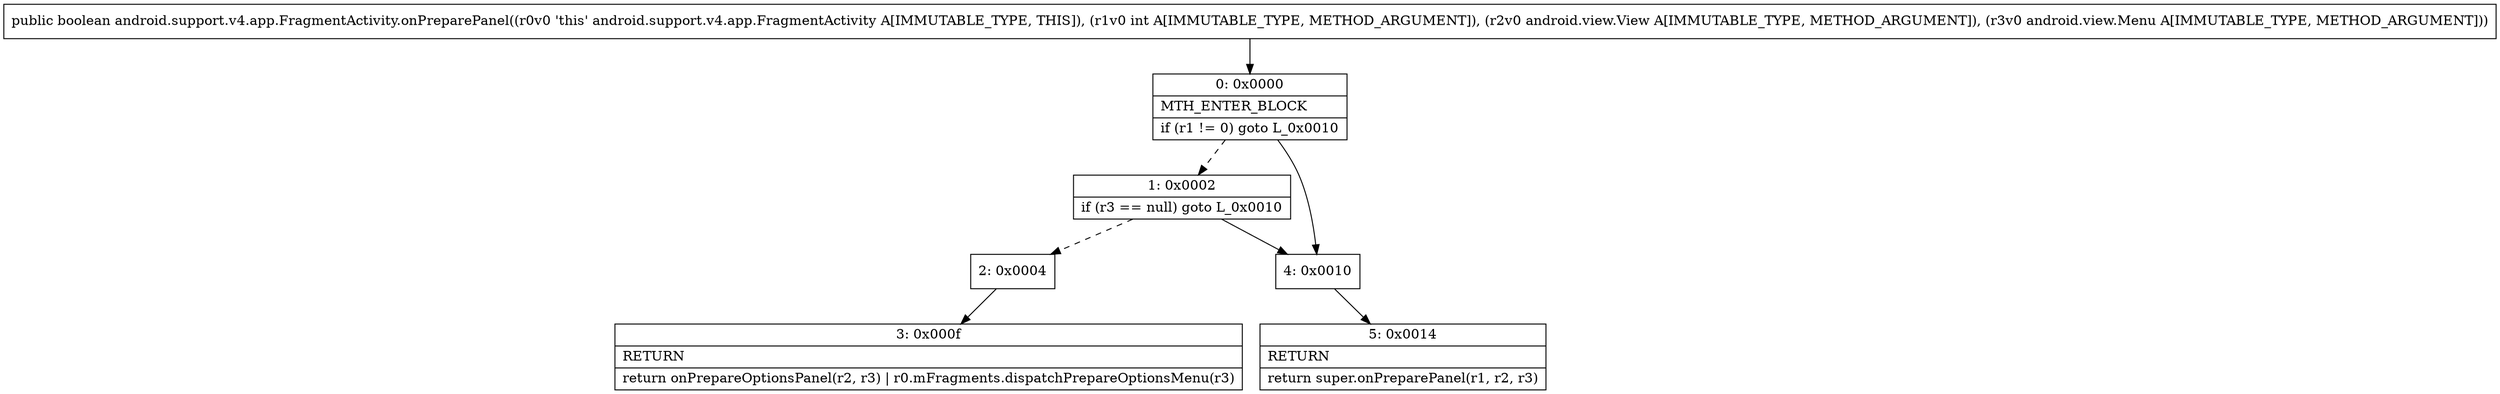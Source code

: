 digraph "CFG forandroid.support.v4.app.FragmentActivity.onPreparePanel(ILandroid\/view\/View;Landroid\/view\/Menu;)Z" {
Node_0 [shape=record,label="{0\:\ 0x0000|MTH_ENTER_BLOCK\l|if (r1 != 0) goto L_0x0010\l}"];
Node_1 [shape=record,label="{1\:\ 0x0002|if (r3 == null) goto L_0x0010\l}"];
Node_2 [shape=record,label="{2\:\ 0x0004}"];
Node_3 [shape=record,label="{3\:\ 0x000f|RETURN\l|return onPrepareOptionsPanel(r2, r3) \| r0.mFragments.dispatchPrepareOptionsMenu(r3)\l}"];
Node_4 [shape=record,label="{4\:\ 0x0010}"];
Node_5 [shape=record,label="{5\:\ 0x0014|RETURN\l|return super.onPreparePanel(r1, r2, r3)\l}"];
MethodNode[shape=record,label="{public boolean android.support.v4.app.FragmentActivity.onPreparePanel((r0v0 'this' android.support.v4.app.FragmentActivity A[IMMUTABLE_TYPE, THIS]), (r1v0 int A[IMMUTABLE_TYPE, METHOD_ARGUMENT]), (r2v0 android.view.View A[IMMUTABLE_TYPE, METHOD_ARGUMENT]), (r3v0 android.view.Menu A[IMMUTABLE_TYPE, METHOD_ARGUMENT])) }"];
MethodNode -> Node_0;
Node_0 -> Node_1[style=dashed];
Node_0 -> Node_4;
Node_1 -> Node_2[style=dashed];
Node_1 -> Node_4;
Node_2 -> Node_3;
Node_4 -> Node_5;
}

